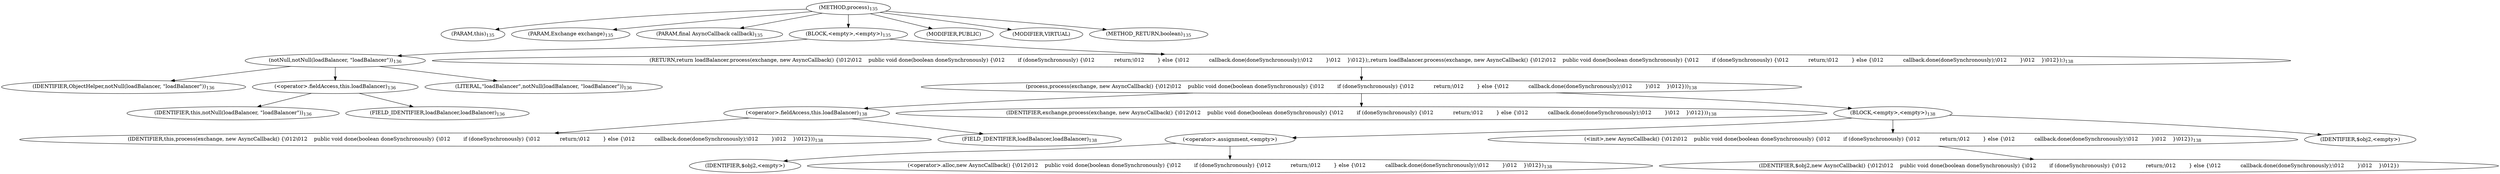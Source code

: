 digraph "process" {  
"301" [label = <(METHOD,process)<SUB>135</SUB>> ]
"302" [label = <(PARAM,this)<SUB>135</SUB>> ]
"303" [label = <(PARAM,Exchange exchange)<SUB>135</SUB>> ]
"304" [label = <(PARAM,final AsyncCallback callback)<SUB>135</SUB>> ]
"305" [label = <(BLOCK,&lt;empty&gt;,&lt;empty&gt;)<SUB>135</SUB>> ]
"306" [label = <(notNull,notNull(loadBalancer, &quot;loadBalancer&quot;))<SUB>136</SUB>> ]
"307" [label = <(IDENTIFIER,ObjectHelper,notNull(loadBalancer, &quot;loadBalancer&quot;))<SUB>136</SUB>> ]
"308" [label = <(&lt;operator&gt;.fieldAccess,this.loadBalancer)<SUB>136</SUB>> ]
"309" [label = <(IDENTIFIER,this,notNull(loadBalancer, &quot;loadBalancer&quot;))<SUB>136</SUB>> ]
"310" [label = <(FIELD_IDENTIFIER,loadBalancer,loadBalancer)<SUB>136</SUB>> ]
"311" [label = <(LITERAL,&quot;loadBalancer&quot;,notNull(loadBalancer, &quot;loadBalancer&quot;))<SUB>136</SUB>> ]
"312" [label = <(RETURN,return loadBalancer.process(exchange, new AsyncCallback() {\012\012    public void done(boolean doneSynchronously) {\012        if (doneSynchronously) {\012            return;\012        } else {\012            callback.done(doneSynchronously);\012        }\012    }\012});,return loadBalancer.process(exchange, new AsyncCallback() {\012\012    public void done(boolean doneSynchronously) {\012        if (doneSynchronously) {\012            return;\012        } else {\012            callback.done(doneSynchronously);\012        }\012    }\012});)<SUB>138</SUB>> ]
"313" [label = <(process,process(exchange, new AsyncCallback() {\012\012    public void done(boolean doneSynchronously) {\012        if (doneSynchronously) {\012            return;\012        } else {\012            callback.done(doneSynchronously);\012        }\012    }\012}))<SUB>138</SUB>> ]
"314" [label = <(&lt;operator&gt;.fieldAccess,this.loadBalancer)<SUB>138</SUB>> ]
"315" [label = <(IDENTIFIER,this,process(exchange, new AsyncCallback() {\012\012    public void done(boolean doneSynchronously) {\012        if (doneSynchronously) {\012            return;\012        } else {\012            callback.done(doneSynchronously);\012        }\012    }\012}))<SUB>138</SUB>> ]
"316" [label = <(FIELD_IDENTIFIER,loadBalancer,loadBalancer)<SUB>138</SUB>> ]
"317" [label = <(IDENTIFIER,exchange,process(exchange, new AsyncCallback() {\012\012    public void done(boolean doneSynchronously) {\012        if (doneSynchronously) {\012            return;\012        } else {\012            callback.done(doneSynchronously);\012        }\012    }\012}))<SUB>138</SUB>> ]
"318" [label = <(BLOCK,&lt;empty&gt;,&lt;empty&gt;)<SUB>138</SUB>> ]
"319" [label = <(&lt;operator&gt;.assignment,&lt;empty&gt;)> ]
"320" [label = <(IDENTIFIER,$obj2,&lt;empty&gt;)> ]
"321" [label = <(&lt;operator&gt;.alloc,new AsyncCallback() {\012\012    public void done(boolean doneSynchronously) {\012        if (doneSynchronously) {\012            return;\012        } else {\012            callback.done(doneSynchronously);\012        }\012    }\012})<SUB>138</SUB>> ]
"322" [label = <(&lt;init&gt;,new AsyncCallback() {\012\012    public void done(boolean doneSynchronously) {\012        if (doneSynchronously) {\012            return;\012        } else {\012            callback.done(doneSynchronously);\012        }\012    }\012})<SUB>138</SUB>> ]
"323" [label = <(IDENTIFIER,$obj2,new AsyncCallback() {\012\012    public void done(boolean doneSynchronously) {\012        if (doneSynchronously) {\012            return;\012        } else {\012            callback.done(doneSynchronously);\012        }\012    }\012})> ]
"324" [label = <(IDENTIFIER,$obj2,&lt;empty&gt;)> ]
"325" [label = <(MODIFIER,PUBLIC)> ]
"326" [label = <(MODIFIER,VIRTUAL)> ]
"327" [label = <(METHOD_RETURN,boolean)<SUB>135</SUB>> ]
  "301" -> "302" 
  "301" -> "303" 
  "301" -> "304" 
  "301" -> "305" 
  "301" -> "325" 
  "301" -> "326" 
  "301" -> "327" 
  "305" -> "306" 
  "305" -> "312" 
  "306" -> "307" 
  "306" -> "308" 
  "306" -> "311" 
  "308" -> "309" 
  "308" -> "310" 
  "312" -> "313" 
  "313" -> "314" 
  "313" -> "317" 
  "313" -> "318" 
  "314" -> "315" 
  "314" -> "316" 
  "318" -> "319" 
  "318" -> "322" 
  "318" -> "324" 
  "319" -> "320" 
  "319" -> "321" 
  "322" -> "323" 
}
